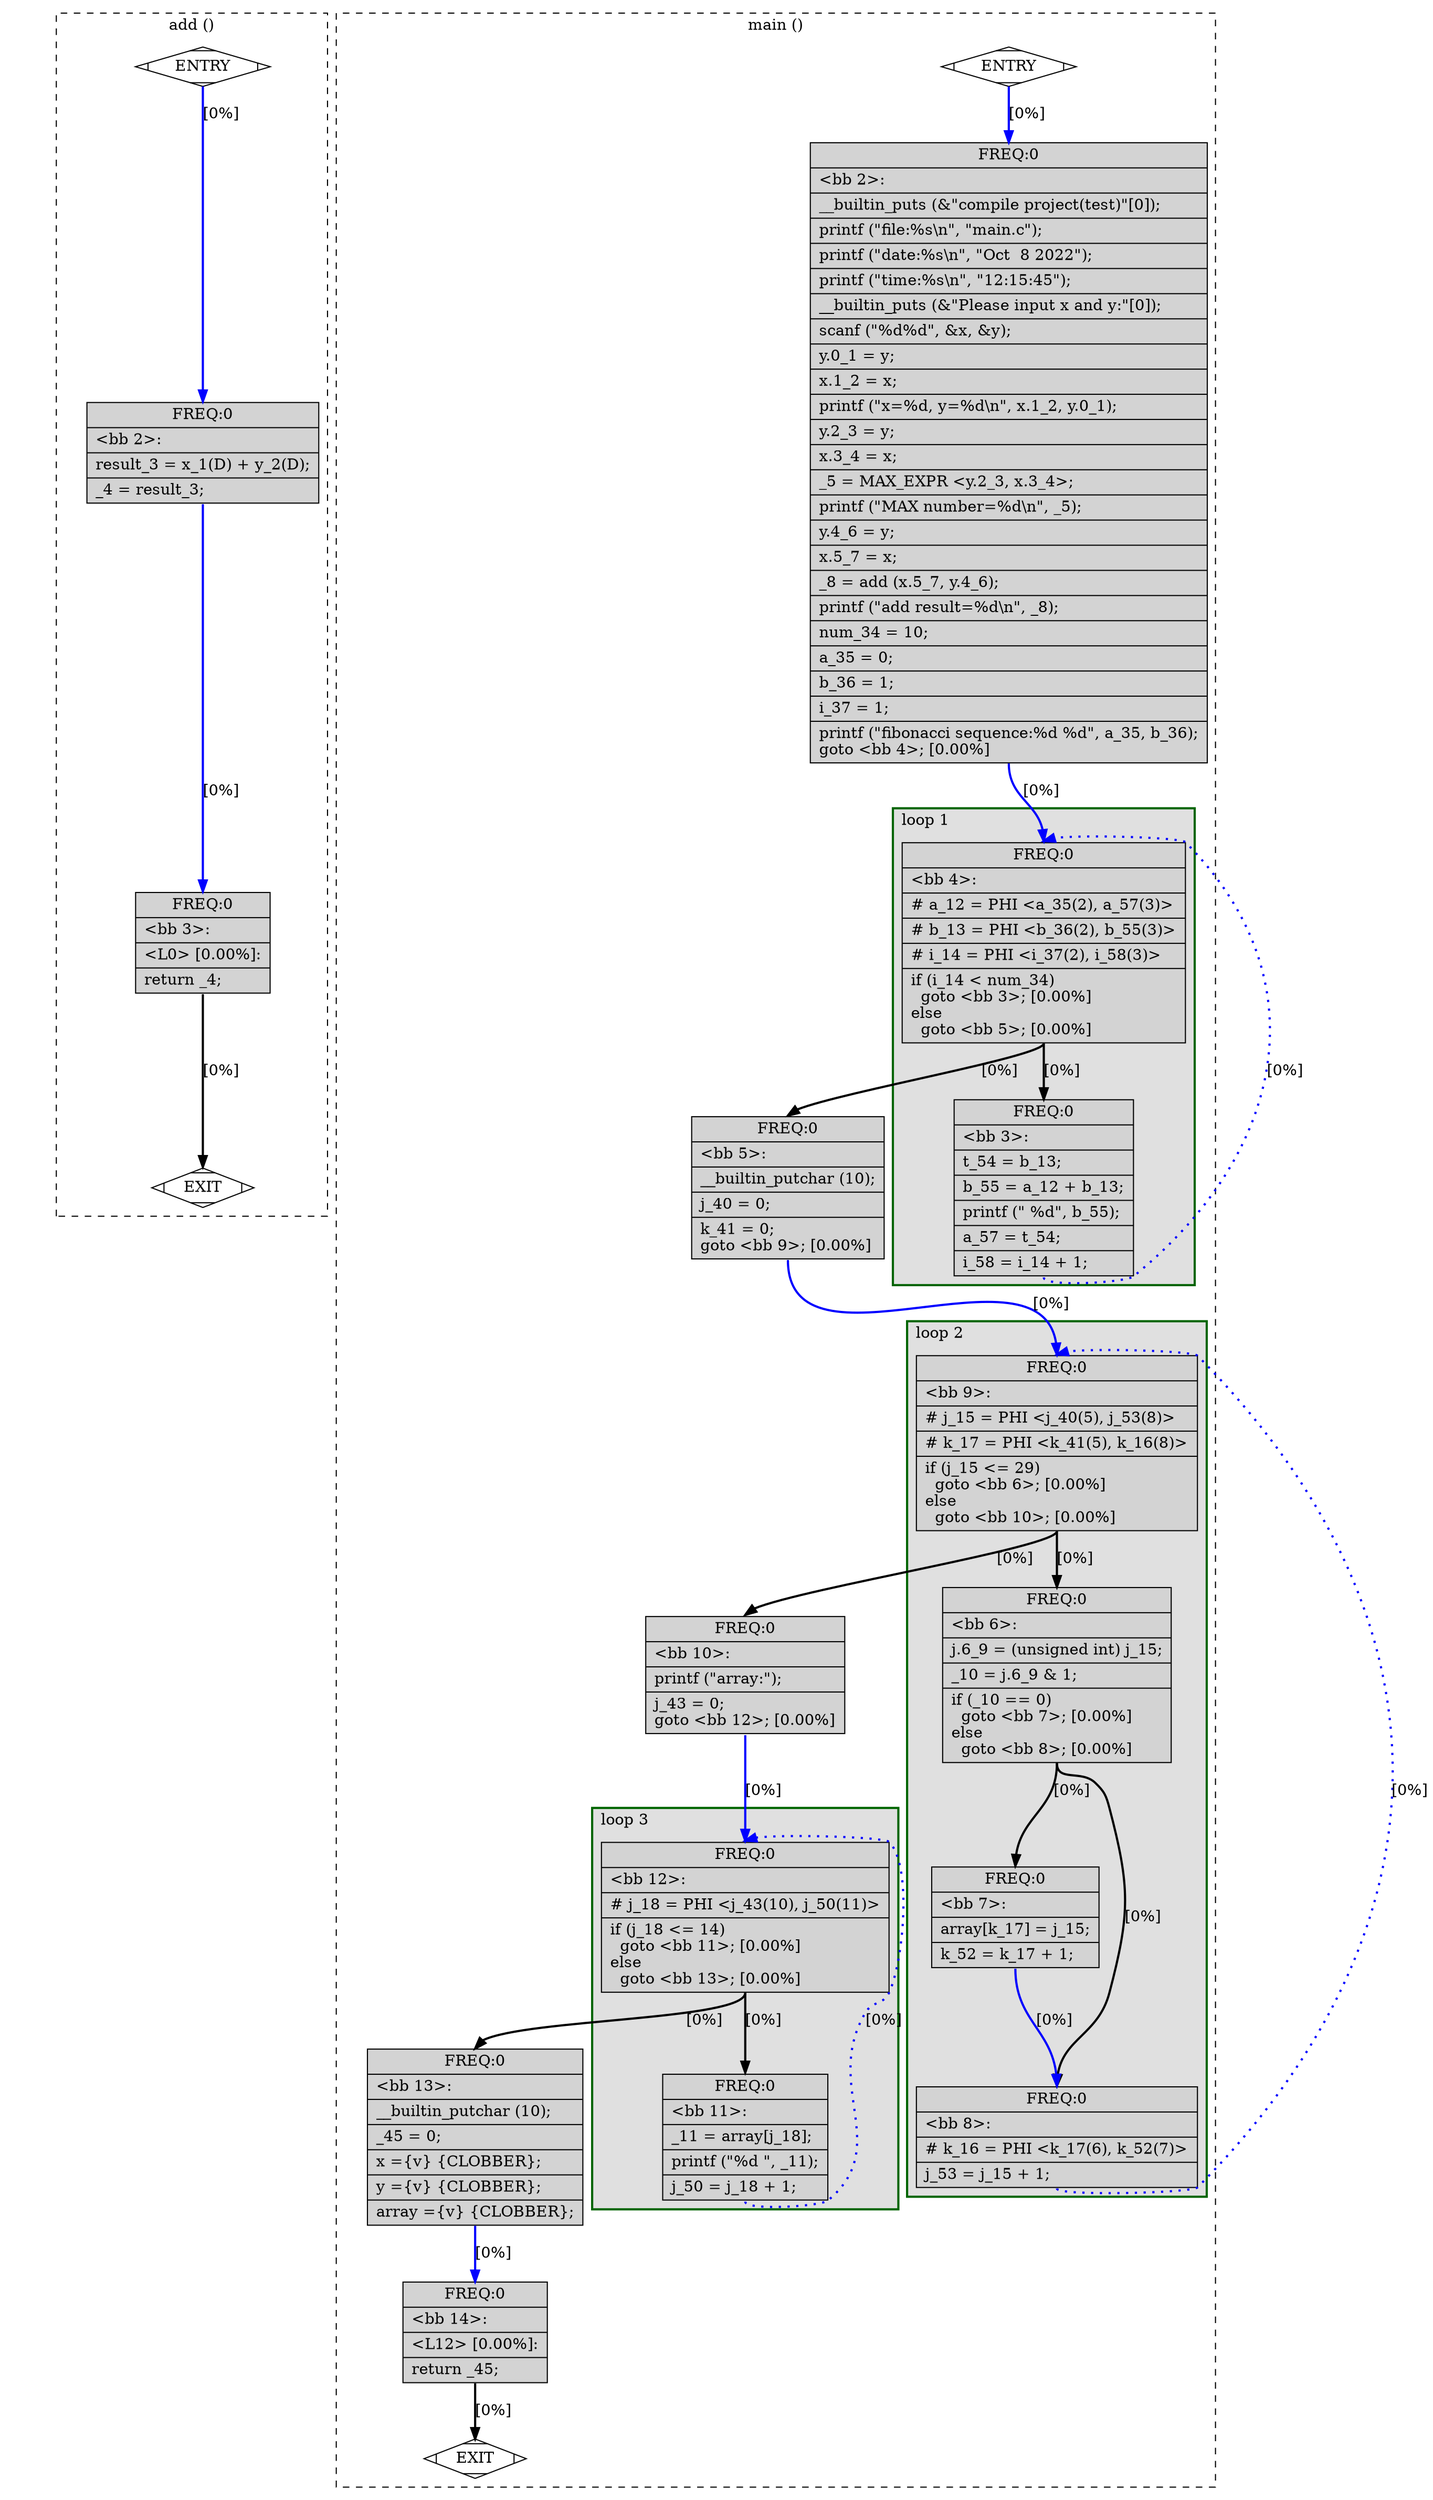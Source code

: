 digraph "main.c.027t.fixup_cfg3" {
overlap=false;
subgraph "cluster_add" {
	style="dashed";
	color="black";
	label="add ()";
	fn_0_basic_block_0 [shape=Mdiamond,style=filled,fillcolor=white,label="ENTRY"];

	fn_0_basic_block_1 [shape=Mdiamond,style=filled,fillcolor=white,label="EXIT"];

	fn_0_basic_block_2 [shape=record,style=filled,fillcolor=lightgrey,label="{ FREQ:0 |\<bb\ 2\>:\l\
|result_3\ =\ x_1(D)\ +\ y_2(D);\l\
|_4\ =\ result_3;\l\
}"];

	fn_0_basic_block_3 [shape=record,style=filled,fillcolor=lightgrey,label="{ FREQ:0 |\<bb\ 3\>:\l\
|\<L0\>\ [0.00%]:\l\
|return\ _4;\l\
}"];

	fn_0_basic_block_0:s -> fn_0_basic_block_2:n [style="solid,bold",color=blue,weight=100,constraint=true, label="[0%]"];
	fn_0_basic_block_2:s -> fn_0_basic_block_3:n [style="solid,bold",color=blue,weight=100,constraint=true, label="[0%]"];
	fn_0_basic_block_3:s -> fn_0_basic_block_1:n [style="solid,bold",color=black,weight=10,constraint=true, label="[0%]"];
	fn_0_basic_block_0:s -> fn_0_basic_block_1:n [style="invis",constraint=true];
}
subgraph "cluster_main" {
	style="dashed";
	color="black";
	label="main ()";
	subgraph cluster_1_3 {
	style="filled";
	color="darkgreen";
	fillcolor="grey88";
	label="loop 3";
	labeljust=l;
	penwidth=2;
	fn_1_basic_block_12 [shape=record,style=filled,fillcolor=lightgrey,label="{ FREQ:0 |\<bb\ 12\>:\l\
|#\ j_18\ =\ PHI\ \<j_43(10),\ j_50(11)\>\l\
|if\ (j_18\ \<=\ 14)\l\
\ \ goto\ \<bb\ 11\>;\ [0.00%]\l\
else\l\
\ \ goto\ \<bb\ 13\>;\ [0.00%]\l\
}"];

	fn_1_basic_block_11 [shape=record,style=filled,fillcolor=lightgrey,label="{ FREQ:0 |\<bb\ 11\>:\l\
|_11\ =\ array[j_18];\l\
|printf\ (\"%d\ \",\ _11);\l\
|j_50\ =\ j_18\ +\ 1;\l\
}"];

	}
	subgraph cluster_1_2 {
	style="filled";
	color="darkgreen";
	fillcolor="grey88";
	label="loop 2";
	labeljust=l;
	penwidth=2;
	fn_1_basic_block_9 [shape=record,style=filled,fillcolor=lightgrey,label="{ FREQ:0 |\<bb\ 9\>:\l\
|#\ j_15\ =\ PHI\ \<j_40(5),\ j_53(8)\>\l\
|#\ k_17\ =\ PHI\ \<k_41(5),\ k_16(8)\>\l\
|if\ (j_15\ \<=\ 29)\l\
\ \ goto\ \<bb\ 6\>;\ [0.00%]\l\
else\l\
\ \ goto\ \<bb\ 10\>;\ [0.00%]\l\
}"];

	fn_1_basic_block_6 [shape=record,style=filled,fillcolor=lightgrey,label="{ FREQ:0 |\<bb\ 6\>:\l\
|j.6_9\ =\ (unsigned\ int)\ j_15;\l\
|_10\ =\ j.6_9\ &\ 1;\l\
|if\ (_10\ ==\ 0)\l\
\ \ goto\ \<bb\ 7\>;\ [0.00%]\l\
else\l\
\ \ goto\ \<bb\ 8\>;\ [0.00%]\l\
}"];

	fn_1_basic_block_7 [shape=record,style=filled,fillcolor=lightgrey,label="{ FREQ:0 |\<bb\ 7\>:\l\
|array[k_17]\ =\ j_15;\l\
|k_52\ =\ k_17\ +\ 1;\l\
}"];

	fn_1_basic_block_8 [shape=record,style=filled,fillcolor=lightgrey,label="{ FREQ:0 |\<bb\ 8\>:\l\
|#\ k_16\ =\ PHI\ \<k_17(6),\ k_52(7)\>\l\
|j_53\ =\ j_15\ +\ 1;\l\
}"];

	}
	subgraph cluster_1_1 {
	style="filled";
	color="darkgreen";
	fillcolor="grey88";
	label="loop 1";
	labeljust=l;
	penwidth=2;
	fn_1_basic_block_4 [shape=record,style=filled,fillcolor=lightgrey,label="{ FREQ:0 |\<bb\ 4\>:\l\
|#\ a_12\ =\ PHI\ \<a_35(2),\ a_57(3)\>\l\
|#\ b_13\ =\ PHI\ \<b_36(2),\ b_55(3)\>\l\
|#\ i_14\ =\ PHI\ \<i_37(2),\ i_58(3)\>\l\
|if\ (i_14\ \<\ num_34)\l\
\ \ goto\ \<bb\ 3\>;\ [0.00%]\l\
else\l\
\ \ goto\ \<bb\ 5\>;\ [0.00%]\l\
}"];

	fn_1_basic_block_3 [shape=record,style=filled,fillcolor=lightgrey,label="{ FREQ:0 |\<bb\ 3\>:\l\
|t_54\ =\ b_13;\l\
|b_55\ =\ a_12\ +\ b_13;\l\
|printf\ (\"\ %d\",\ b_55);\l\
|a_57\ =\ t_54;\l\
|i_58\ =\ i_14\ +\ 1;\l\
}"];

	}
	fn_1_basic_block_0 [shape=Mdiamond,style=filled,fillcolor=white,label="ENTRY"];

	fn_1_basic_block_1 [shape=Mdiamond,style=filled,fillcolor=white,label="EXIT"];

	fn_1_basic_block_2 [shape=record,style=filled,fillcolor=lightgrey,label="{ FREQ:0 |\<bb\ 2\>:\l\
|__builtin_puts\ (&\"compile\ project(test)\"[0]);\l\
|printf\ (\"file:%s\\n\",\ \"main.c\");\l\
|printf\ (\"date:%s\\n\",\ \"Oct\ \ 8\ 2022\");\l\
|printf\ (\"time:%s\\n\",\ \"12:15:45\");\l\
|__builtin_puts\ (&\"Please\ input\ x\ and\ y:\"[0]);\l\
|scanf\ (\"%d%d\",\ &x,\ &y);\l\
|y.0_1\ =\ y;\l\
|x.1_2\ =\ x;\l\
|printf\ (\"x=%d,\ y=%d\\n\",\ x.1_2,\ y.0_1);\l\
|y.2_3\ =\ y;\l\
|x.3_4\ =\ x;\l\
|_5\ =\ MAX_EXPR\ \<y.2_3,\ x.3_4\>;\l\
|printf\ (\"MAX\ number=%d\\n\",\ _5);\l\
|y.4_6\ =\ y;\l\
|x.5_7\ =\ x;\l\
|_8\ =\ add\ (x.5_7,\ y.4_6);\l\
|printf\ (\"add\ result=%d\\n\",\ _8);\l\
|num_34\ =\ 10;\l\
|a_35\ =\ 0;\l\
|b_36\ =\ 1;\l\
|i_37\ =\ 1;\l\
|printf\ (\"fibonacci\ sequence:%d\ %d\",\ a_35,\ b_36);\l\
goto\ \<bb\ 4\>;\ [0.00%]\l\
}"];

	fn_1_basic_block_5 [shape=record,style=filled,fillcolor=lightgrey,label="{ FREQ:0 |\<bb\ 5\>:\l\
|__builtin_putchar\ (10);\l\
|j_40\ =\ 0;\l\
|k_41\ =\ 0;\l\
goto\ \<bb\ 9\>;\ [0.00%]\l\
}"];

	fn_1_basic_block_10 [shape=record,style=filled,fillcolor=lightgrey,label="{ FREQ:0 |\<bb\ 10\>:\l\
|printf\ (\"array:\");\l\
|j_43\ =\ 0;\l\
goto\ \<bb\ 12\>;\ [0.00%]\l\
}"];

	fn_1_basic_block_13 [shape=record,style=filled,fillcolor=lightgrey,label="{ FREQ:0 |\<bb\ 13\>:\l\
|__builtin_putchar\ (10);\l\
|_45\ =\ 0;\l\
|x\ =\{v\}\ \{CLOBBER\};\l\
|y\ =\{v\}\ \{CLOBBER\};\l\
|array\ =\{v\}\ \{CLOBBER\};\l\
}"];

	fn_1_basic_block_14 [shape=record,style=filled,fillcolor=lightgrey,label="{ FREQ:0 |\<bb\ 14\>:\l\
|\<L12\>\ [0.00%]:\l\
|return\ _45;\l\
}"];

	fn_1_basic_block_0:s -> fn_1_basic_block_2:n [style="solid,bold",color=blue,weight=100,constraint=true, label="[0%]"];
	fn_1_basic_block_2:s -> fn_1_basic_block_4:n [style="solid,bold",color=blue,weight=100,constraint=true, label="[0%]"];
	fn_1_basic_block_3:s -> fn_1_basic_block_4:n [style="dotted,bold",color=blue,weight=10,constraint=false, label="[0%]"];
	fn_1_basic_block_4:s -> fn_1_basic_block_3:n [style="solid,bold",color=black,weight=10,constraint=true, label="[0%]"];
	fn_1_basic_block_4:s -> fn_1_basic_block_5:n [style="solid,bold",color=black,weight=10,constraint=true, label="[0%]"];
	fn_1_basic_block_5:s -> fn_1_basic_block_9:n [style="solid,bold",color=blue,weight=100,constraint=true, label="[0%]"];
	fn_1_basic_block_6:s -> fn_1_basic_block_7:n [style="solid,bold",color=black,weight=10,constraint=true, label="[0%]"];
	fn_1_basic_block_6:s -> fn_1_basic_block_8:n [style="solid,bold",color=black,weight=10,constraint=true, label="[0%]"];
	fn_1_basic_block_7:s -> fn_1_basic_block_8:n [style="solid,bold",color=blue,weight=100,constraint=true, label="[0%]"];
	fn_1_basic_block_8:s -> fn_1_basic_block_9:n [style="dotted,bold",color=blue,weight=10,constraint=false, label="[0%]"];
	fn_1_basic_block_9:s -> fn_1_basic_block_6:n [style="solid,bold",color=black,weight=10,constraint=true, label="[0%]"];
	fn_1_basic_block_9:s -> fn_1_basic_block_10:n [style="solid,bold",color=black,weight=10,constraint=true, label="[0%]"];
	fn_1_basic_block_10:s -> fn_1_basic_block_12:n [style="solid,bold",color=blue,weight=100,constraint=true, label="[0%]"];
	fn_1_basic_block_11:s -> fn_1_basic_block_12:n [style="dotted,bold",color=blue,weight=10,constraint=false, label="[0%]"];
	fn_1_basic_block_12:s -> fn_1_basic_block_11:n [style="solid,bold",color=black,weight=10,constraint=true, label="[0%]"];
	fn_1_basic_block_12:s -> fn_1_basic_block_13:n [style="solid,bold",color=black,weight=10,constraint=true, label="[0%]"];
	fn_1_basic_block_13:s -> fn_1_basic_block_14:n [style="solid,bold",color=blue,weight=100,constraint=true, label="[0%]"];
	fn_1_basic_block_14:s -> fn_1_basic_block_1:n [style="solid,bold",color=black,weight=10,constraint=true, label="[0%]"];
	fn_1_basic_block_0:s -> fn_1_basic_block_1:n [style="invis",constraint=true];
}
}
